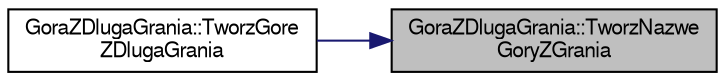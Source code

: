 digraph "GoraZDlugaGrania::TworzNazweGoryZGrania"
{
 // LATEX_PDF_SIZE
  edge [fontname="FreeSans",fontsize="10",labelfontname="FreeSans",labelfontsize="10"];
  node [fontname="FreeSans",fontsize="10",shape=record];
  rankdir="RL";
  Node1 [label="GoraZDlugaGrania::TworzNazwe\lGoryZGrania",height=0.2,width=0.4,color="black", fillcolor="grey75", style="filled", fontcolor="black",tooltip="Metoda tworzaca nazwe gory z dluga grania."];
  Node1 -> Node2 [dir="back",color="midnightblue",fontsize="10",style="solid",fontname="FreeSans"];
  Node2 [label="GoraZDlugaGrania::TworzGore\lZDlugaGrania",height=0.2,width=0.4,color="black", fillcolor="white", style="filled",URL="$a00134.html#a94baa09555c3471f3f775dfebdfe8e86",tooltip="Metoda tworzaca odpowiedni plik wynikowy."];
}

